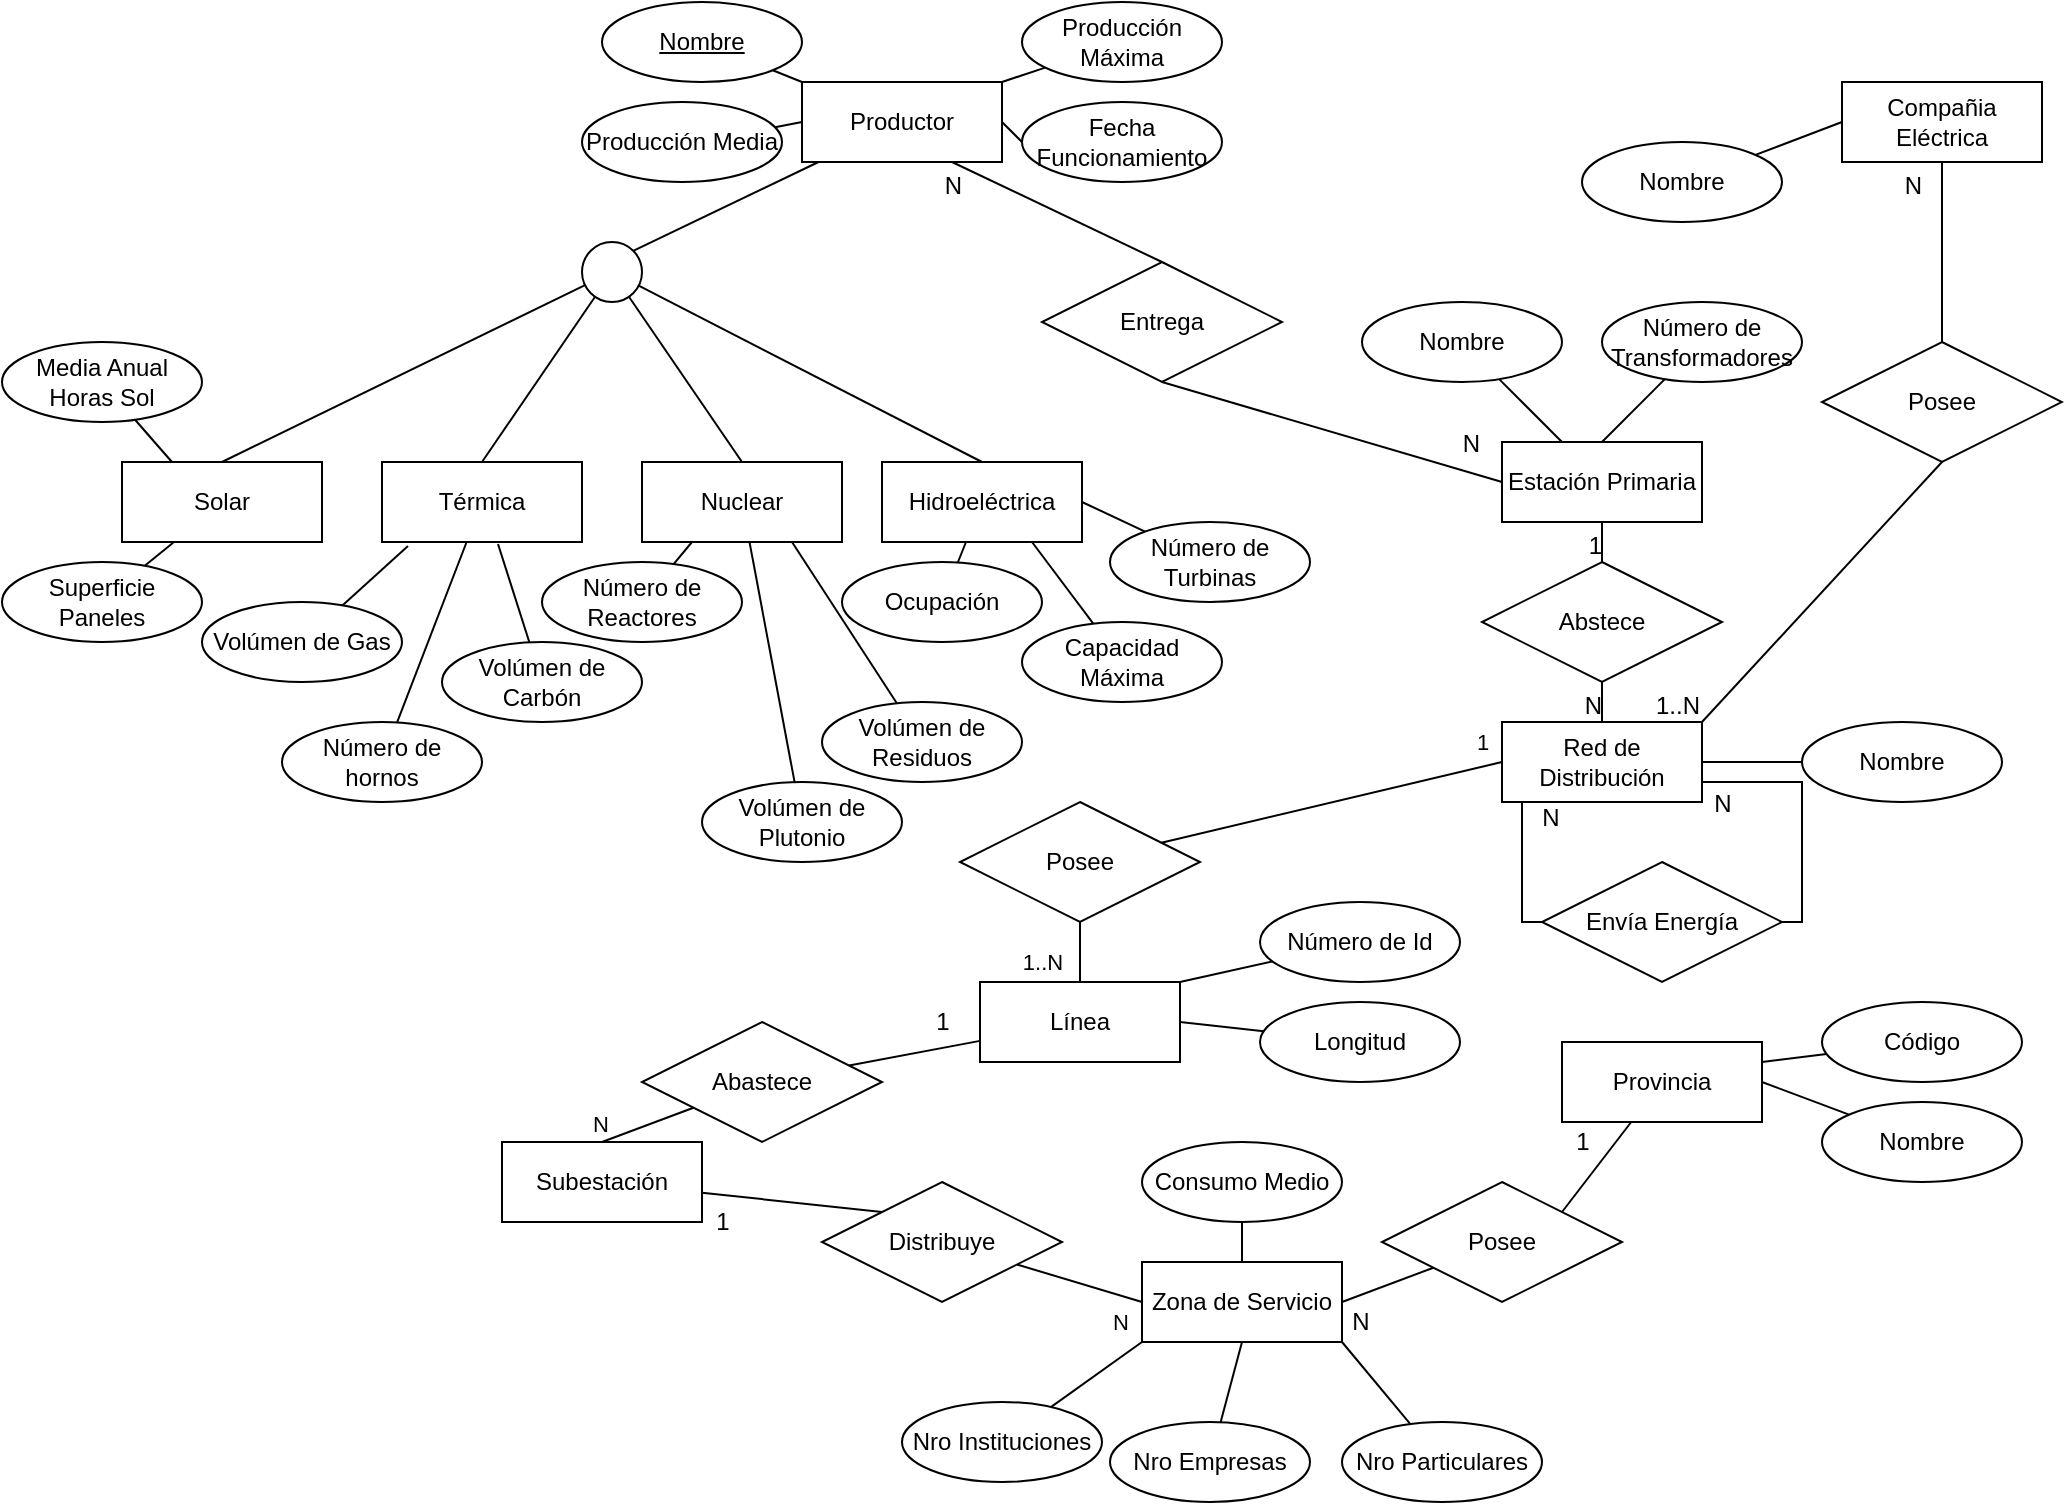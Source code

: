 <mxfile version="12.6.5" type="device"><diagram id="C5RBs43oDa-KdzZeNtuy" name="Page-1"><mxGraphModel dx="868" dy="508" grid="1" gridSize="10" guides="1" tooltips="1" connect="1" arrows="1" fold="1" page="1" pageScale="1" pageWidth="1169" pageHeight="827" math="0" shadow="0"><root><mxCell id="WIyWlLk6GJQsqaUBKTNV-0"/><mxCell id="WIyWlLk6GJQsqaUBKTNV-1" parent="WIyWlLk6GJQsqaUBKTNV-0"/><mxCell id="cj4Qf8meLVsaM0GAfENP-132" style="edgeStyle=none;rounded=0;orthogonalLoop=1;jettySize=auto;html=1;entryX=1;entryY=0;entryDx=0;entryDy=0;endArrow=none;endFill=0;" edge="1" parent="WIyWlLk6GJQsqaUBKTNV-1" source="cj4Qf8meLVsaM0GAfENP-0" target="cj4Qf8meLVsaM0GAfENP-131"><mxGeometry relative="1" as="geometry"/></mxCell><mxCell id="cj4Qf8meLVsaM0GAfENP-0" value="Productor" style="whiteSpace=wrap;html=1;align=center;" vertex="1" parent="WIyWlLk6GJQsqaUBKTNV-1"><mxGeometry x="490" y="60" width="100" height="40" as="geometry"/></mxCell><mxCell id="cj4Qf8meLVsaM0GAfENP-3" style="rounded=0;orthogonalLoop=1;jettySize=auto;html=1;entryX=0;entryY=0;entryDx=0;entryDy=0;endArrow=none;endFill=0;" edge="1" parent="WIyWlLk6GJQsqaUBKTNV-1" source="cj4Qf8meLVsaM0GAfENP-1" target="cj4Qf8meLVsaM0GAfENP-0"><mxGeometry relative="1" as="geometry"/></mxCell><mxCell id="cj4Qf8meLVsaM0GAfENP-1" value="Nombre" style="ellipse;whiteSpace=wrap;html=1;align=center;fontStyle=4;" vertex="1" parent="WIyWlLk6GJQsqaUBKTNV-1"><mxGeometry x="390" y="20" width="100" height="40" as="geometry"/></mxCell><mxCell id="cj4Qf8meLVsaM0GAfENP-5" style="edgeStyle=none;rounded=0;orthogonalLoop=1;jettySize=auto;html=1;entryX=0;entryY=0.5;entryDx=0;entryDy=0;endArrow=none;endFill=0;" edge="1" parent="WIyWlLk6GJQsqaUBKTNV-1" source="cj4Qf8meLVsaM0GAfENP-4" target="cj4Qf8meLVsaM0GAfENP-0"><mxGeometry relative="1" as="geometry"/></mxCell><mxCell id="cj4Qf8meLVsaM0GAfENP-4" value="Producción Media" style="ellipse;whiteSpace=wrap;html=1;align=center;" vertex="1" parent="WIyWlLk6GJQsqaUBKTNV-1"><mxGeometry x="380" y="70" width="100" height="40" as="geometry"/></mxCell><mxCell id="cj4Qf8meLVsaM0GAfENP-10" style="edgeStyle=none;rounded=0;orthogonalLoop=1;jettySize=auto;html=1;entryX=1;entryY=0;entryDx=0;entryDy=0;endArrow=none;endFill=0;" edge="1" parent="WIyWlLk6GJQsqaUBKTNV-1" source="cj4Qf8meLVsaM0GAfENP-6" target="cj4Qf8meLVsaM0GAfENP-0"><mxGeometry relative="1" as="geometry"/></mxCell><mxCell id="cj4Qf8meLVsaM0GAfENP-6" value="Producción Máxima" style="ellipse;whiteSpace=wrap;html=1;align=center;" vertex="1" parent="WIyWlLk6GJQsqaUBKTNV-1"><mxGeometry x="600" y="20" width="100" height="40" as="geometry"/></mxCell><mxCell id="cj4Qf8meLVsaM0GAfENP-12" style="edgeStyle=none;rounded=0;orthogonalLoop=1;jettySize=auto;html=1;exitX=0;exitY=0.5;exitDx=0;exitDy=0;entryX=1;entryY=0.5;entryDx=0;entryDy=0;endArrow=none;endFill=0;" edge="1" parent="WIyWlLk6GJQsqaUBKTNV-1" source="cj4Qf8meLVsaM0GAfENP-11" target="cj4Qf8meLVsaM0GAfENP-0"><mxGeometry relative="1" as="geometry"/></mxCell><mxCell id="cj4Qf8meLVsaM0GAfENP-11" value="Fecha Funcionamiento" style="ellipse;whiteSpace=wrap;html=1;align=center;" vertex="1" parent="WIyWlLk6GJQsqaUBKTNV-1"><mxGeometry x="600" y="70" width="100" height="40" as="geometry"/></mxCell><mxCell id="cj4Qf8meLVsaM0GAfENP-13" value="Solar" style="whiteSpace=wrap;html=1;align=center;" vertex="1" parent="WIyWlLk6GJQsqaUBKTNV-1"><mxGeometry x="150" y="250" width="100" height="40" as="geometry"/></mxCell><mxCell id="cj4Qf8meLVsaM0GAfENP-15" style="edgeStyle=none;rounded=0;orthogonalLoop=1;jettySize=auto;html=1;endArrow=none;endFill=0;" edge="1" parent="WIyWlLk6GJQsqaUBKTNV-1" source="cj4Qf8meLVsaM0GAfENP-14" target="cj4Qf8meLVsaM0GAfENP-13"><mxGeometry relative="1" as="geometry"/></mxCell><mxCell id="cj4Qf8meLVsaM0GAfENP-14" value="Superficie Paneles" style="ellipse;whiteSpace=wrap;html=1;align=center;" vertex="1" parent="WIyWlLk6GJQsqaUBKTNV-1"><mxGeometry x="90" y="300" width="100" height="40" as="geometry"/></mxCell><mxCell id="cj4Qf8meLVsaM0GAfENP-17" style="edgeStyle=none;rounded=0;orthogonalLoop=1;jettySize=auto;html=1;entryX=0.25;entryY=0;entryDx=0;entryDy=0;endArrow=none;endFill=0;" edge="1" parent="WIyWlLk6GJQsqaUBKTNV-1" source="cj4Qf8meLVsaM0GAfENP-16" target="cj4Qf8meLVsaM0GAfENP-13"><mxGeometry relative="1" as="geometry"/></mxCell><mxCell id="cj4Qf8meLVsaM0GAfENP-16" value="Media Anual Horas Sol" style="ellipse;whiteSpace=wrap;html=1;align=center;" vertex="1" parent="WIyWlLk6GJQsqaUBKTNV-1"><mxGeometry x="90" y="190" width="100" height="40" as="geometry"/></mxCell><mxCell id="cj4Qf8meLVsaM0GAfENP-18" value="Térmica" style="whiteSpace=wrap;html=1;align=center;" vertex="1" parent="WIyWlLk6GJQsqaUBKTNV-1"><mxGeometry x="280" y="250" width="100" height="40" as="geometry"/></mxCell><mxCell id="cj4Qf8meLVsaM0GAfENP-19" style="edgeStyle=none;rounded=0;orthogonalLoop=1;jettySize=auto;html=1;endArrow=none;endFill=0;" edge="1" parent="WIyWlLk6GJQsqaUBKTNV-1" source="cj4Qf8meLVsaM0GAfENP-20" target="cj4Qf8meLVsaM0GAfENP-18"><mxGeometry relative="1" as="geometry"/></mxCell><mxCell id="cj4Qf8meLVsaM0GAfENP-20" value="Número de hornos" style="ellipse;whiteSpace=wrap;html=1;align=center;" vertex="1" parent="WIyWlLk6GJQsqaUBKTNV-1"><mxGeometry x="230" y="380" width="100" height="40" as="geometry"/></mxCell><mxCell id="cj4Qf8meLVsaM0GAfENP-21" style="edgeStyle=none;rounded=0;orthogonalLoop=1;jettySize=auto;html=1;entryX=0.58;entryY=1.025;entryDx=0;entryDy=0;endArrow=none;endFill=0;entryPerimeter=0;" edge="1" parent="WIyWlLk6GJQsqaUBKTNV-1" source="cj4Qf8meLVsaM0GAfENP-22" target="cj4Qf8meLVsaM0GAfENP-18"><mxGeometry relative="1" as="geometry"/></mxCell><mxCell id="cj4Qf8meLVsaM0GAfENP-22" value="Volúmen de Carbón" style="ellipse;whiteSpace=wrap;html=1;align=center;" vertex="1" parent="WIyWlLk6GJQsqaUBKTNV-1"><mxGeometry x="310" y="340" width="100" height="40" as="geometry"/></mxCell><mxCell id="cj4Qf8meLVsaM0GAfENP-24" style="edgeStyle=none;rounded=0;orthogonalLoop=1;jettySize=auto;html=1;entryX=0.13;entryY=1.05;entryDx=0;entryDy=0;endArrow=none;endFill=0;entryPerimeter=0;" edge="1" parent="WIyWlLk6GJQsqaUBKTNV-1" source="cj4Qf8meLVsaM0GAfENP-23" target="cj4Qf8meLVsaM0GAfENP-18"><mxGeometry relative="1" as="geometry"/></mxCell><mxCell id="cj4Qf8meLVsaM0GAfENP-23" value="Volúmen de Gas" style="ellipse;whiteSpace=wrap;html=1;align=center;" vertex="1" parent="WIyWlLk6GJQsqaUBKTNV-1"><mxGeometry x="190" y="320" width="100" height="40" as="geometry"/></mxCell><mxCell id="cj4Qf8meLVsaM0GAfENP-25" value="Nuclear" style="whiteSpace=wrap;html=1;align=center;" vertex="1" parent="WIyWlLk6GJQsqaUBKTNV-1"><mxGeometry x="410" y="250" width="100" height="40" as="geometry"/></mxCell><mxCell id="cj4Qf8meLVsaM0GAfENP-26" style="edgeStyle=none;rounded=0;orthogonalLoop=1;jettySize=auto;html=1;endArrow=none;endFill=0;" edge="1" parent="WIyWlLk6GJQsqaUBKTNV-1" source="cj4Qf8meLVsaM0GAfENP-27" target="cj4Qf8meLVsaM0GAfENP-25"><mxGeometry relative="1" as="geometry"/></mxCell><mxCell id="cj4Qf8meLVsaM0GAfENP-27" value="Volúmen de Plutonio" style="ellipse;whiteSpace=wrap;html=1;align=center;" vertex="1" parent="WIyWlLk6GJQsqaUBKTNV-1"><mxGeometry x="440" y="410" width="100" height="40" as="geometry"/></mxCell><mxCell id="cj4Qf8meLVsaM0GAfENP-28" style="edgeStyle=none;rounded=0;orthogonalLoop=1;jettySize=auto;html=1;entryX=0.75;entryY=1;entryDx=0;entryDy=0;endArrow=none;endFill=0;" edge="1" parent="WIyWlLk6GJQsqaUBKTNV-1" source="cj4Qf8meLVsaM0GAfENP-29" target="cj4Qf8meLVsaM0GAfENP-25"><mxGeometry relative="1" as="geometry"/></mxCell><mxCell id="cj4Qf8meLVsaM0GAfENP-29" value="Volúmen de Residuos" style="ellipse;whiteSpace=wrap;html=1;align=center;" vertex="1" parent="WIyWlLk6GJQsqaUBKTNV-1"><mxGeometry x="500" y="370" width="100" height="40" as="geometry"/></mxCell><mxCell id="cj4Qf8meLVsaM0GAfENP-30" style="edgeStyle=none;rounded=0;orthogonalLoop=1;jettySize=auto;html=1;entryX=0.25;entryY=1;entryDx=0;entryDy=0;endArrow=none;endFill=0;" edge="1" parent="WIyWlLk6GJQsqaUBKTNV-1" source="cj4Qf8meLVsaM0GAfENP-31" target="cj4Qf8meLVsaM0GAfENP-25"><mxGeometry relative="1" as="geometry"/></mxCell><mxCell id="cj4Qf8meLVsaM0GAfENP-31" value="Número de Reactores" style="ellipse;whiteSpace=wrap;html=1;align=center;" vertex="1" parent="WIyWlLk6GJQsqaUBKTNV-1"><mxGeometry x="360" y="300" width="100" height="40" as="geometry"/></mxCell><mxCell id="cj4Qf8meLVsaM0GAfENP-32" value="Hidroeléctrica" style="whiteSpace=wrap;html=1;align=center;" vertex="1" parent="WIyWlLk6GJQsqaUBKTNV-1"><mxGeometry x="530" y="250" width="100" height="40" as="geometry"/></mxCell><mxCell id="cj4Qf8meLVsaM0GAfENP-33" style="edgeStyle=none;rounded=0;orthogonalLoop=1;jettySize=auto;html=1;endArrow=none;endFill=0;" edge="1" parent="WIyWlLk6GJQsqaUBKTNV-1" source="cj4Qf8meLVsaM0GAfENP-34" target="cj4Qf8meLVsaM0GAfENP-32"><mxGeometry relative="1" as="geometry"/></mxCell><mxCell id="cj4Qf8meLVsaM0GAfENP-34" value="Ocupación" style="ellipse;whiteSpace=wrap;html=1;align=center;" vertex="1" parent="WIyWlLk6GJQsqaUBKTNV-1"><mxGeometry x="510" y="300" width="100" height="40" as="geometry"/></mxCell><mxCell id="cj4Qf8meLVsaM0GAfENP-35" style="edgeStyle=none;rounded=0;orthogonalLoop=1;jettySize=auto;html=1;entryX=0.75;entryY=1;entryDx=0;entryDy=0;endArrow=none;endFill=0;" edge="1" parent="WIyWlLk6GJQsqaUBKTNV-1" source="cj4Qf8meLVsaM0GAfENP-36" target="cj4Qf8meLVsaM0GAfENP-32"><mxGeometry relative="1" as="geometry"/></mxCell><mxCell id="cj4Qf8meLVsaM0GAfENP-36" value="Capacidad Máxima" style="ellipse;whiteSpace=wrap;html=1;align=center;" vertex="1" parent="WIyWlLk6GJQsqaUBKTNV-1"><mxGeometry x="600" y="330" width="100" height="40" as="geometry"/></mxCell><mxCell id="cj4Qf8meLVsaM0GAfENP-37" style="edgeStyle=none;rounded=0;orthogonalLoop=1;jettySize=auto;html=1;entryX=1;entryY=0.5;entryDx=0;entryDy=0;endArrow=none;endFill=0;" edge="1" parent="WIyWlLk6GJQsqaUBKTNV-1" source="cj4Qf8meLVsaM0GAfENP-38" target="cj4Qf8meLVsaM0GAfENP-32"><mxGeometry relative="1" as="geometry"/></mxCell><mxCell id="cj4Qf8meLVsaM0GAfENP-38" value="Número de Turbinas" style="ellipse;whiteSpace=wrap;html=1;align=center;" vertex="1" parent="WIyWlLk6GJQsqaUBKTNV-1"><mxGeometry x="644" y="280" width="100" height="40" as="geometry"/></mxCell><mxCell id="cj4Qf8meLVsaM0GAfENP-39" value="Estación Primaria" style="whiteSpace=wrap;html=1;align=center;" vertex="1" parent="WIyWlLk6GJQsqaUBKTNV-1"><mxGeometry x="840" y="240" width="100" height="40" as="geometry"/></mxCell><mxCell id="cj4Qf8meLVsaM0GAfENP-41" style="edgeStyle=none;rounded=0;orthogonalLoop=1;jettySize=auto;html=1;entryX=0.5;entryY=0;entryDx=0;entryDy=0;endArrow=none;endFill=0;" edge="1" parent="WIyWlLk6GJQsqaUBKTNV-1" source="cj4Qf8meLVsaM0GAfENP-40" target="cj4Qf8meLVsaM0GAfENP-39"><mxGeometry relative="1" as="geometry"/></mxCell><mxCell id="cj4Qf8meLVsaM0GAfENP-40" value="Número de Transformadores" style="ellipse;whiteSpace=wrap;html=1;align=center;" vertex="1" parent="WIyWlLk6GJQsqaUBKTNV-1"><mxGeometry x="890" y="170" width="100" height="40" as="geometry"/></mxCell><mxCell id="cj4Qf8meLVsaM0GAfENP-43" style="edgeStyle=none;rounded=0;orthogonalLoop=1;jettySize=auto;html=1;endArrow=none;endFill=0;" edge="1" parent="WIyWlLk6GJQsqaUBKTNV-1" source="cj4Qf8meLVsaM0GAfENP-42" target="cj4Qf8meLVsaM0GAfENP-39"><mxGeometry relative="1" as="geometry"/></mxCell><mxCell id="cj4Qf8meLVsaM0GAfENP-42" value="Nombre" style="ellipse;whiteSpace=wrap;html=1;align=center;" vertex="1" parent="WIyWlLk6GJQsqaUBKTNV-1"><mxGeometry x="770" y="170" width="100" height="40" as="geometry"/></mxCell><mxCell id="cj4Qf8meLVsaM0GAfENP-44" value="Entrega" style="shape=rhombus;perimeter=rhombusPerimeter;whiteSpace=wrap;html=1;align=center;" vertex="1" parent="WIyWlLk6GJQsqaUBKTNV-1"><mxGeometry x="610" y="150" width="120" height="60" as="geometry"/></mxCell><mxCell id="cj4Qf8meLVsaM0GAfENP-56" value="" style="endArrow=none;html=1;rounded=0;entryX=0;entryY=0.5;entryDx=0;entryDy=0;exitX=0.5;exitY=1;exitDx=0;exitDy=0;" edge="1" parent="WIyWlLk6GJQsqaUBKTNV-1" source="cj4Qf8meLVsaM0GAfENP-44" target="cj4Qf8meLVsaM0GAfENP-39"><mxGeometry relative="1" as="geometry"><mxPoint x="680" y="200" as="sourcePoint"/><mxPoint x="840" y="200" as="targetPoint"/></mxGeometry></mxCell><mxCell id="cj4Qf8meLVsaM0GAfENP-57" value="N" style="resizable=0;html=1;align=right;verticalAlign=bottom;" connectable="0" vertex="1" parent="cj4Qf8meLVsaM0GAfENP-56"><mxGeometry x="1" relative="1" as="geometry"><mxPoint x="-10" y="-10.04" as="offset"/></mxGeometry></mxCell><mxCell id="cj4Qf8meLVsaM0GAfENP-58" value="" style="endArrow=none;html=1;rounded=0;entryX=0.5;entryY=0;entryDx=0;entryDy=0;exitX=0.75;exitY=1;exitDx=0;exitDy=0;" edge="1" parent="WIyWlLk6GJQsqaUBKTNV-1" source="cj4Qf8meLVsaM0GAfENP-0" target="cj4Qf8meLVsaM0GAfENP-44"><mxGeometry relative="1" as="geometry"><mxPoint x="590" y="110" as="sourcePoint"/><mxPoint x="760" y="160" as="targetPoint"/></mxGeometry></mxCell><mxCell id="cj4Qf8meLVsaM0GAfENP-59" value="N" style="resizable=0;html=1;align=right;verticalAlign=bottom;" connectable="0" vertex="1" parent="cj4Qf8meLVsaM0GAfENP-58"><mxGeometry x="1" relative="1" as="geometry"><mxPoint x="-99.73" y="-29.87" as="offset"/></mxGeometry></mxCell><mxCell id="cj4Qf8meLVsaM0GAfENP-60" value="Red de Distribución" style="whiteSpace=wrap;html=1;align=center;" vertex="1" parent="WIyWlLk6GJQsqaUBKTNV-1"><mxGeometry x="840" y="380" width="100" height="40" as="geometry"/></mxCell><mxCell id="cj4Qf8meLVsaM0GAfENP-62" style="edgeStyle=none;rounded=0;orthogonalLoop=1;jettySize=auto;html=1;entryX=1;entryY=0.5;entryDx=0;entryDy=0;endArrow=none;endFill=0;" edge="1" parent="WIyWlLk6GJQsqaUBKTNV-1" source="cj4Qf8meLVsaM0GAfENP-61" target="cj4Qf8meLVsaM0GAfENP-60"><mxGeometry relative="1" as="geometry"/></mxCell><mxCell id="cj4Qf8meLVsaM0GAfENP-61" value="Nombre" style="ellipse;whiteSpace=wrap;html=1;align=center;" vertex="1" parent="WIyWlLk6GJQsqaUBKTNV-1"><mxGeometry x="990" y="380" width="100" height="40" as="geometry"/></mxCell><mxCell id="cj4Qf8meLVsaM0GAfENP-66" value="Abstece" style="shape=rhombus;perimeter=rhombusPerimeter;whiteSpace=wrap;html=1;align=center;" vertex="1" parent="WIyWlLk6GJQsqaUBKTNV-1"><mxGeometry x="830" y="300.0" width="120" height="60" as="geometry"/></mxCell><mxCell id="cj4Qf8meLVsaM0GAfENP-67" value="" style="endArrow=none;html=1;rounded=0;entryX=0.5;entryY=0;entryDx=0;entryDy=0;exitX=0.5;exitY=1;exitDx=0;exitDy=0;" edge="1" parent="WIyWlLk6GJQsqaUBKTNV-1" source="cj4Qf8meLVsaM0GAfENP-66" target="cj4Qf8meLVsaM0GAfENP-60"><mxGeometry relative="1" as="geometry"><mxPoint x="780" y="597.2" as="sourcePoint"/><mxPoint x="940" y="657.2" as="targetPoint"/></mxGeometry></mxCell><mxCell id="cj4Qf8meLVsaM0GAfENP-68" value="N" style="resizable=0;html=1;align=right;verticalAlign=bottom;" connectable="0" vertex="1" parent="cj4Qf8meLVsaM0GAfENP-67"><mxGeometry x="1" relative="1" as="geometry"><mxPoint as="offset"/></mxGeometry></mxCell><mxCell id="cj4Qf8meLVsaM0GAfENP-69" value="" style="endArrow=none;html=1;rounded=0;entryX=0.5;entryY=0;entryDx=0;entryDy=0;exitX=0.5;exitY=1;exitDx=0;exitDy=0;" edge="1" parent="WIyWlLk6GJQsqaUBKTNV-1" target="cj4Qf8meLVsaM0GAfENP-66" source="cj4Qf8meLVsaM0GAfENP-39"><mxGeometry relative="1" as="geometry"><mxPoint x="665" y="497.2" as="sourcePoint"/><mxPoint x="860" y="557.2" as="targetPoint"/></mxGeometry></mxCell><mxCell id="cj4Qf8meLVsaM0GAfENP-70" value="1" style="resizable=0;html=1;align=right;verticalAlign=bottom;" connectable="0" vertex="1" parent="cj4Qf8meLVsaM0GAfENP-69"><mxGeometry x="1" relative="1" as="geometry"><mxPoint x="2.842e-14" y="-2.842e-14" as="offset"/></mxGeometry></mxCell><mxCell id="cj4Qf8meLVsaM0GAfENP-72" style="edgeStyle=orthogonalEdgeStyle;rounded=0;orthogonalLoop=1;jettySize=auto;html=1;endArrow=none;endFill=0;" edge="1" parent="WIyWlLk6GJQsqaUBKTNV-1" source="cj4Qf8meLVsaM0GAfENP-71"><mxGeometry relative="1" as="geometry"><mxPoint x="850" y="420" as="targetPoint"/><Array as="points"><mxPoint x="850" y="480"/></Array></mxGeometry></mxCell><mxCell id="cj4Qf8meLVsaM0GAfENP-74" value="N" style="text;html=1;align=center;verticalAlign=middle;resizable=0;points=[];labelBackgroundColor=#ffffff;" vertex="1" connectable="0" parent="cj4Qf8meLVsaM0GAfENP-72"><mxGeometry x="0.185" y="-1" relative="1" as="geometry"><mxPoint x="13" y="-21" as="offset"/></mxGeometry></mxCell><mxCell id="cj4Qf8meLVsaM0GAfENP-73" style="edgeStyle=orthogonalEdgeStyle;rounded=0;orthogonalLoop=1;jettySize=auto;html=1;endArrow=none;endFill=0;entryX=1;entryY=0.75;entryDx=0;entryDy=0;" edge="1" parent="WIyWlLk6GJQsqaUBKTNV-1" source="cj4Qf8meLVsaM0GAfENP-71" target="cj4Qf8meLVsaM0GAfENP-60"><mxGeometry relative="1" as="geometry"><Array as="points"><mxPoint x="990" y="480"/><mxPoint x="990" y="410"/></Array></mxGeometry></mxCell><mxCell id="cj4Qf8meLVsaM0GAfENP-75" value="N" style="text;html=1;align=center;verticalAlign=middle;resizable=0;points=[];labelBackgroundColor=#ffffff;" vertex="1" connectable="0" parent="cj4Qf8meLVsaM0GAfENP-73"><mxGeometry x="-0.59" y="-1" relative="1" as="geometry"><mxPoint x="-41" y="-43" as="offset"/></mxGeometry></mxCell><mxCell id="cj4Qf8meLVsaM0GAfENP-71" value="Envía Energía" style="shape=rhombus;perimeter=rhombusPerimeter;whiteSpace=wrap;html=1;align=center;" vertex="1" parent="WIyWlLk6GJQsqaUBKTNV-1"><mxGeometry x="860" y="450.0" width="120" height="60" as="geometry"/></mxCell><mxCell id="cj4Qf8meLVsaM0GAfENP-76" value="Compañia Eléctrica" style="whiteSpace=wrap;html=1;align=center;" vertex="1" parent="WIyWlLk6GJQsqaUBKTNV-1"><mxGeometry x="1010" y="60" width="100" height="40" as="geometry"/></mxCell><mxCell id="cj4Qf8meLVsaM0GAfENP-91" style="edgeStyle=none;rounded=0;orthogonalLoop=1;jettySize=auto;html=1;entryX=0;entryY=0.5;entryDx=0;entryDy=0;endArrow=none;endFill=0;" edge="1" parent="WIyWlLk6GJQsqaUBKTNV-1" source="cj4Qf8meLVsaM0GAfENP-77" target="cj4Qf8meLVsaM0GAfENP-76"><mxGeometry relative="1" as="geometry"/></mxCell><mxCell id="cj4Qf8meLVsaM0GAfENP-77" value="Nombre" style="ellipse;whiteSpace=wrap;html=1;align=center;" vertex="1" parent="WIyWlLk6GJQsqaUBKTNV-1"><mxGeometry x="880" y="90" width="100" height="40" as="geometry"/></mxCell><mxCell id="cj4Qf8meLVsaM0GAfENP-81" value="Posee" style="shape=rhombus;perimeter=rhombusPerimeter;whiteSpace=wrap;html=1;align=center;" vertex="1" parent="WIyWlLk6GJQsqaUBKTNV-1"><mxGeometry x="1000" y="190.0" width="120" height="60" as="geometry"/></mxCell><mxCell id="cj4Qf8meLVsaM0GAfENP-82" value="" style="endArrow=none;html=1;rounded=0;entryX=1;entryY=0;entryDx=0;entryDy=0;exitX=0.5;exitY=1;exitDx=0;exitDy=0;" edge="1" parent="WIyWlLk6GJQsqaUBKTNV-1" source="cj4Qf8meLVsaM0GAfENP-81" target="cj4Qf8meLVsaM0GAfENP-60"><mxGeometry relative="1" as="geometry"><mxPoint x="950" y="487.2" as="sourcePoint"/><mxPoint x="1060" y="270" as="targetPoint"/></mxGeometry></mxCell><mxCell id="cj4Qf8meLVsaM0GAfENP-83" value="1..N" style="resizable=0;html=1;align=right;verticalAlign=bottom;direction=south;" connectable="0" vertex="1" parent="cj4Qf8meLVsaM0GAfENP-82"><mxGeometry x="1" relative="1" as="geometry"><mxPoint as="offset"/></mxGeometry></mxCell><mxCell id="cj4Qf8meLVsaM0GAfENP-84" value="" style="endArrow=none;html=1;rounded=0;entryX=0.5;entryY=0;entryDx=0;entryDy=0;exitX=0.5;exitY=1;exitDx=0;exitDy=0;" edge="1" parent="WIyWlLk6GJQsqaUBKTNV-1" target="cj4Qf8meLVsaM0GAfENP-81" source="cj4Qf8meLVsaM0GAfENP-76"><mxGeometry relative="1" as="geometry"><mxPoint x="1060" y="170" as="sourcePoint"/><mxPoint x="1030" y="447.2" as="targetPoint"/></mxGeometry></mxCell><mxCell id="cj4Qf8meLVsaM0GAfENP-85" value="N" style="resizable=0;html=1;align=right;verticalAlign=bottom;" connectable="0" vertex="1" parent="cj4Qf8meLVsaM0GAfENP-84"><mxGeometry x="1" relative="1" as="geometry"><mxPoint x="-10.0" y="-70.0" as="offset"/></mxGeometry></mxCell><mxCell id="cj4Qf8meLVsaM0GAfENP-104" style="edgeStyle=none;rounded=0;orthogonalLoop=1;jettySize=auto;html=1;endArrow=none;endFill=0;" edge="1" parent="WIyWlLk6GJQsqaUBKTNV-1" source="cj4Qf8meLVsaM0GAfENP-92" target="cj4Qf8meLVsaM0GAfENP-101"><mxGeometry relative="1" as="geometry"/></mxCell><mxCell id="cj4Qf8meLVsaM0GAfENP-106" value="1" style="text;html=1;align=center;verticalAlign=middle;resizable=0;points=[];labelBackgroundColor=#ffffff;" vertex="1" connectable="0" parent="cj4Qf8meLVsaM0GAfENP-104"><mxGeometry x="-0.465" relative="1" as="geometry"><mxPoint x="-1.31" y="-12.77" as="offset"/></mxGeometry></mxCell><mxCell id="cj4Qf8meLVsaM0GAfENP-92" value="Línea" style="whiteSpace=wrap;html=1;align=center;" vertex="1" parent="WIyWlLk6GJQsqaUBKTNV-1"><mxGeometry x="579" y="510" width="100" height="40" as="geometry"/></mxCell><mxCell id="cj4Qf8meLVsaM0GAfENP-95" value="1" style="edgeStyle=none;rounded=0;orthogonalLoop=1;jettySize=auto;html=1;entryX=0;entryY=0.5;entryDx=0;entryDy=0;endArrow=none;endFill=0;" edge="1" parent="WIyWlLk6GJQsqaUBKTNV-1" source="cj4Qf8meLVsaM0GAfENP-93" target="cj4Qf8meLVsaM0GAfENP-60"><mxGeometry x="0.915" y="12" relative="1" as="geometry"><mxPoint as="offset"/></mxGeometry></mxCell><mxCell id="cj4Qf8meLVsaM0GAfENP-96" value="1..N" style="edgeStyle=none;rounded=0;orthogonalLoop=1;jettySize=auto;html=1;entryX=0.5;entryY=0;entryDx=0;entryDy=0;endArrow=none;endFill=0;" edge="1" parent="WIyWlLk6GJQsqaUBKTNV-1"><mxGeometry x="0.333" y="-19" relative="1" as="geometry"><mxPoint x="629" y="480" as="sourcePoint"/><mxPoint x="629" y="510" as="targetPoint"/><mxPoint as="offset"/></mxGeometry></mxCell><mxCell id="cj4Qf8meLVsaM0GAfENP-93" value="Posee" style="shape=rhombus;perimeter=rhombusPerimeter;whiteSpace=wrap;html=1;align=center;" vertex="1" parent="WIyWlLk6GJQsqaUBKTNV-1"><mxGeometry x="569" y="420.0" width="120" height="60" as="geometry"/></mxCell><mxCell id="cj4Qf8meLVsaM0GAfENP-98" style="edgeStyle=none;rounded=0;orthogonalLoop=1;jettySize=auto;html=1;entryX=1;entryY=0;entryDx=0;entryDy=0;endArrow=none;endFill=0;" edge="1" parent="WIyWlLk6GJQsqaUBKTNV-1" source="cj4Qf8meLVsaM0GAfENP-97" target="cj4Qf8meLVsaM0GAfENP-92"><mxGeometry relative="1" as="geometry"/></mxCell><mxCell id="cj4Qf8meLVsaM0GAfENP-97" value="Número de Id" style="ellipse;whiteSpace=wrap;html=1;align=center;" vertex="1" parent="WIyWlLk6GJQsqaUBKTNV-1"><mxGeometry x="719" y="470" width="100" height="40" as="geometry"/></mxCell><mxCell id="cj4Qf8meLVsaM0GAfENP-100" style="edgeStyle=none;rounded=0;orthogonalLoop=1;jettySize=auto;html=1;entryX=1;entryY=0.5;entryDx=0;entryDy=0;endArrow=none;endFill=0;" edge="1" parent="WIyWlLk6GJQsqaUBKTNV-1" source="cj4Qf8meLVsaM0GAfENP-99" target="cj4Qf8meLVsaM0GAfENP-92"><mxGeometry relative="1" as="geometry"/></mxCell><mxCell id="cj4Qf8meLVsaM0GAfENP-99" value="Longitud" style="ellipse;whiteSpace=wrap;html=1;align=center;" vertex="1" parent="WIyWlLk6GJQsqaUBKTNV-1"><mxGeometry x="719" y="520" width="100" height="40" as="geometry"/></mxCell><mxCell id="cj4Qf8meLVsaM0GAfENP-105" value="N" style="edgeStyle=none;rounded=0;orthogonalLoop=1;jettySize=auto;html=1;entryX=0.5;entryY=0;entryDx=0;entryDy=0;endArrow=none;endFill=0;" edge="1" parent="WIyWlLk6GJQsqaUBKTNV-1" source="cj4Qf8meLVsaM0GAfENP-101" target="cj4Qf8meLVsaM0GAfENP-102"><mxGeometry x="0.897" y="-9" relative="1" as="geometry"><mxPoint as="offset"/></mxGeometry></mxCell><mxCell id="cj4Qf8meLVsaM0GAfENP-101" value="Abastece" style="shape=rhombus;perimeter=rhombusPerimeter;whiteSpace=wrap;html=1;align=center;" vertex="1" parent="WIyWlLk6GJQsqaUBKTNV-1"><mxGeometry x="410" y="530" width="120" height="60" as="geometry"/></mxCell><mxCell id="cj4Qf8meLVsaM0GAfENP-109" style="edgeStyle=none;rounded=0;orthogonalLoop=1;jettySize=auto;html=1;entryX=0;entryY=0;entryDx=0;entryDy=0;endArrow=none;endFill=0;" edge="1" parent="WIyWlLk6GJQsqaUBKTNV-1" source="cj4Qf8meLVsaM0GAfENP-102" target="cj4Qf8meLVsaM0GAfENP-107"><mxGeometry relative="1" as="geometry"/></mxCell><mxCell id="cj4Qf8meLVsaM0GAfENP-111" value="1" style="text;html=1;align=center;verticalAlign=middle;resizable=0;points=[];labelBackgroundColor=#ffffff;" vertex="1" connectable="0" parent="cj4Qf8meLVsaM0GAfENP-109"><mxGeometry x="-0.576" y="-1" relative="1" as="geometry"><mxPoint x="-8.79" y="11.62" as="offset"/></mxGeometry></mxCell><mxCell id="cj4Qf8meLVsaM0GAfENP-102" value="Subestación" style="whiteSpace=wrap;html=1;align=center;" vertex="1" parent="WIyWlLk6GJQsqaUBKTNV-1"><mxGeometry x="340" y="590" width="100" height="40" as="geometry"/></mxCell><mxCell id="cj4Qf8meLVsaM0GAfENP-110" value="N" style="edgeStyle=none;rounded=0;orthogonalLoop=1;jettySize=auto;html=1;entryX=0;entryY=0.5;entryDx=0;entryDy=0;endArrow=none;endFill=0;" edge="1" parent="WIyWlLk6GJQsqaUBKTNV-1" source="cj4Qf8meLVsaM0GAfENP-107" target="cj4Qf8meLVsaM0GAfENP-108"><mxGeometry x="0.794" y="-12" relative="1" as="geometry"><mxPoint x="-1" as="offset"/></mxGeometry></mxCell><mxCell id="cj4Qf8meLVsaM0GAfENP-107" value="Distribuye" style="shape=rhombus;perimeter=rhombusPerimeter;whiteSpace=wrap;html=1;align=center;" vertex="1" parent="WIyWlLk6GJQsqaUBKTNV-1"><mxGeometry x="500" y="610" width="120" height="60" as="geometry"/></mxCell><mxCell id="cj4Qf8meLVsaM0GAfENP-108" value="Zona de Servicio" style="whiteSpace=wrap;html=1;align=center;" vertex="1" parent="WIyWlLk6GJQsqaUBKTNV-1"><mxGeometry x="660" y="650" width="100" height="40" as="geometry"/></mxCell><mxCell id="cj4Qf8meLVsaM0GAfENP-113" style="edgeStyle=none;rounded=0;orthogonalLoop=1;jettySize=auto;html=1;entryX=0.5;entryY=0;entryDx=0;entryDy=0;endArrow=none;endFill=0;" edge="1" parent="WIyWlLk6GJQsqaUBKTNV-1" source="cj4Qf8meLVsaM0GAfENP-112" target="cj4Qf8meLVsaM0GAfENP-108"><mxGeometry relative="1" as="geometry"/></mxCell><mxCell id="cj4Qf8meLVsaM0GAfENP-112" value="Consumo Medio" style="ellipse;whiteSpace=wrap;html=1;align=center;" vertex="1" parent="WIyWlLk6GJQsqaUBKTNV-1"><mxGeometry x="660" y="590" width="100" height="40" as="geometry"/></mxCell><mxCell id="cj4Qf8meLVsaM0GAfENP-117" style="edgeStyle=none;rounded=0;orthogonalLoop=1;jettySize=auto;html=1;entryX=1;entryY=1;entryDx=0;entryDy=0;endArrow=none;endFill=0;" edge="1" parent="WIyWlLk6GJQsqaUBKTNV-1" source="cj4Qf8meLVsaM0GAfENP-114" target="cj4Qf8meLVsaM0GAfENP-108"><mxGeometry relative="1" as="geometry"/></mxCell><mxCell id="cj4Qf8meLVsaM0GAfENP-114" value="Nro Particulares" style="ellipse;whiteSpace=wrap;html=1;align=center;" vertex="1" parent="WIyWlLk6GJQsqaUBKTNV-1"><mxGeometry x="760" y="730" width="100" height="40" as="geometry"/></mxCell><mxCell id="cj4Qf8meLVsaM0GAfENP-118" style="edgeStyle=none;rounded=0;orthogonalLoop=1;jettySize=auto;html=1;entryX=0.5;entryY=1;entryDx=0;entryDy=0;endArrow=none;endFill=0;" edge="1" parent="WIyWlLk6GJQsqaUBKTNV-1" source="cj4Qf8meLVsaM0GAfENP-115" target="cj4Qf8meLVsaM0GAfENP-108"><mxGeometry relative="1" as="geometry"/></mxCell><mxCell id="cj4Qf8meLVsaM0GAfENP-115" value="Nro Empresas" style="ellipse;whiteSpace=wrap;html=1;align=center;" vertex="1" parent="WIyWlLk6GJQsqaUBKTNV-1"><mxGeometry x="644" y="730" width="100" height="40" as="geometry"/></mxCell><mxCell id="cj4Qf8meLVsaM0GAfENP-119" style="edgeStyle=none;rounded=0;orthogonalLoop=1;jettySize=auto;html=1;entryX=0;entryY=1;entryDx=0;entryDy=0;endArrow=none;endFill=0;" edge="1" parent="WIyWlLk6GJQsqaUBKTNV-1" source="cj4Qf8meLVsaM0GAfENP-116" target="cj4Qf8meLVsaM0GAfENP-108"><mxGeometry relative="1" as="geometry"/></mxCell><mxCell id="cj4Qf8meLVsaM0GAfENP-116" value="Nro Instituciones" style="ellipse;whiteSpace=wrap;html=1;align=center;" vertex="1" parent="WIyWlLk6GJQsqaUBKTNV-1"><mxGeometry x="540" y="720" width="100" height="40" as="geometry"/></mxCell><mxCell id="cj4Qf8meLVsaM0GAfENP-123" style="edgeStyle=none;rounded=0;orthogonalLoop=1;jettySize=auto;html=1;entryX=1;entryY=0;entryDx=0;entryDy=0;endArrow=none;endFill=0;" edge="1" parent="WIyWlLk6GJQsqaUBKTNV-1" source="cj4Qf8meLVsaM0GAfENP-121" target="cj4Qf8meLVsaM0GAfENP-122"><mxGeometry relative="1" as="geometry"/></mxCell><mxCell id="cj4Qf8meLVsaM0GAfENP-124" value="1" style="text;html=1;align=center;verticalAlign=middle;resizable=0;points=[];labelBackgroundColor=#ffffff;" vertex="1" connectable="0" parent="cj4Qf8meLVsaM0GAfENP-123"><mxGeometry x="-0.465" y="-2" relative="1" as="geometry"><mxPoint x="-13.88" y="-0.67" as="offset"/></mxGeometry></mxCell><mxCell id="cj4Qf8meLVsaM0GAfENP-121" value="Provincia" style="whiteSpace=wrap;html=1;align=center;" vertex="1" parent="WIyWlLk6GJQsqaUBKTNV-1"><mxGeometry x="870" y="540" width="100" height="40" as="geometry"/></mxCell><mxCell id="cj4Qf8meLVsaM0GAfENP-125" style="edgeStyle=none;rounded=0;orthogonalLoop=1;jettySize=auto;html=1;entryX=1;entryY=0.5;entryDx=0;entryDy=0;endArrow=none;endFill=0;" edge="1" parent="WIyWlLk6GJQsqaUBKTNV-1" source="cj4Qf8meLVsaM0GAfENP-122" target="cj4Qf8meLVsaM0GAfENP-108"><mxGeometry relative="1" as="geometry"/></mxCell><mxCell id="cj4Qf8meLVsaM0GAfENP-126" value="N" style="text;html=1;align=center;verticalAlign=middle;resizable=0;points=[];labelBackgroundColor=#ffffff;" vertex="1" connectable="0" parent="cj4Qf8meLVsaM0GAfENP-125"><mxGeometry x="0.52" relative="1" as="geometry"><mxPoint x="-2.07" y="14.15" as="offset"/></mxGeometry></mxCell><mxCell id="cj4Qf8meLVsaM0GAfENP-122" value="Posee" style="shape=rhombus;perimeter=rhombusPerimeter;whiteSpace=wrap;html=1;align=center;" vertex="1" parent="WIyWlLk6GJQsqaUBKTNV-1"><mxGeometry x="780" y="610" width="120" height="60" as="geometry"/></mxCell><mxCell id="cj4Qf8meLVsaM0GAfENP-128" style="edgeStyle=none;rounded=0;orthogonalLoop=1;jettySize=auto;html=1;entryX=1;entryY=0.25;entryDx=0;entryDy=0;endArrow=none;endFill=0;" edge="1" parent="WIyWlLk6GJQsqaUBKTNV-1" source="cj4Qf8meLVsaM0GAfENP-127" target="cj4Qf8meLVsaM0GAfENP-121"><mxGeometry relative="1" as="geometry"/></mxCell><mxCell id="cj4Qf8meLVsaM0GAfENP-127" value="Código" style="ellipse;whiteSpace=wrap;html=1;align=center;" vertex="1" parent="WIyWlLk6GJQsqaUBKTNV-1"><mxGeometry x="1000" y="520" width="100" height="40" as="geometry"/></mxCell><mxCell id="cj4Qf8meLVsaM0GAfENP-130" style="edgeStyle=none;rounded=0;orthogonalLoop=1;jettySize=auto;html=1;entryX=1;entryY=0.5;entryDx=0;entryDy=0;endArrow=none;endFill=0;" edge="1" parent="WIyWlLk6GJQsqaUBKTNV-1" source="cj4Qf8meLVsaM0GAfENP-129" target="cj4Qf8meLVsaM0GAfENP-121"><mxGeometry relative="1" as="geometry"/></mxCell><mxCell id="cj4Qf8meLVsaM0GAfENP-129" value="Nombre" style="ellipse;whiteSpace=wrap;html=1;align=center;" vertex="1" parent="WIyWlLk6GJQsqaUBKTNV-1"><mxGeometry x="1000" y="570" width="100" height="40" as="geometry"/></mxCell><mxCell id="cj4Qf8meLVsaM0GAfENP-133" style="edgeStyle=none;rounded=0;orthogonalLoop=1;jettySize=auto;html=1;entryX=0.5;entryY=0;entryDx=0;entryDy=0;endArrow=none;endFill=0;" edge="1" parent="WIyWlLk6GJQsqaUBKTNV-1" source="cj4Qf8meLVsaM0GAfENP-131" target="cj4Qf8meLVsaM0GAfENP-13"><mxGeometry relative="1" as="geometry"/></mxCell><mxCell id="cj4Qf8meLVsaM0GAfENP-134" style="edgeStyle=none;rounded=0;orthogonalLoop=1;jettySize=auto;html=1;entryX=0.5;entryY=0;entryDx=0;entryDy=0;endArrow=none;endFill=0;" edge="1" parent="WIyWlLk6GJQsqaUBKTNV-1" source="cj4Qf8meLVsaM0GAfENP-131" target="cj4Qf8meLVsaM0GAfENP-18"><mxGeometry relative="1" as="geometry"/></mxCell><mxCell id="cj4Qf8meLVsaM0GAfENP-135" style="edgeStyle=none;rounded=0;orthogonalLoop=1;jettySize=auto;html=1;entryX=0.5;entryY=0;entryDx=0;entryDy=0;endArrow=none;endFill=0;" edge="1" parent="WIyWlLk6GJQsqaUBKTNV-1" source="cj4Qf8meLVsaM0GAfENP-131" target="cj4Qf8meLVsaM0GAfENP-25"><mxGeometry relative="1" as="geometry"/></mxCell><mxCell id="cj4Qf8meLVsaM0GAfENP-136" style="edgeStyle=none;rounded=0;orthogonalLoop=1;jettySize=auto;html=1;entryX=0.5;entryY=0;entryDx=0;entryDy=0;endArrow=none;endFill=0;" edge="1" parent="WIyWlLk6GJQsqaUBKTNV-1" source="cj4Qf8meLVsaM0GAfENP-131" target="cj4Qf8meLVsaM0GAfENP-32"><mxGeometry relative="1" as="geometry"/></mxCell><mxCell id="cj4Qf8meLVsaM0GAfENP-131" value="" style="ellipse;whiteSpace=wrap;html=1;aspect=fixed;" vertex="1" parent="WIyWlLk6GJQsqaUBKTNV-1"><mxGeometry x="380" y="140" width="30" height="30" as="geometry"/></mxCell></root></mxGraphModel></diagram></mxfile>